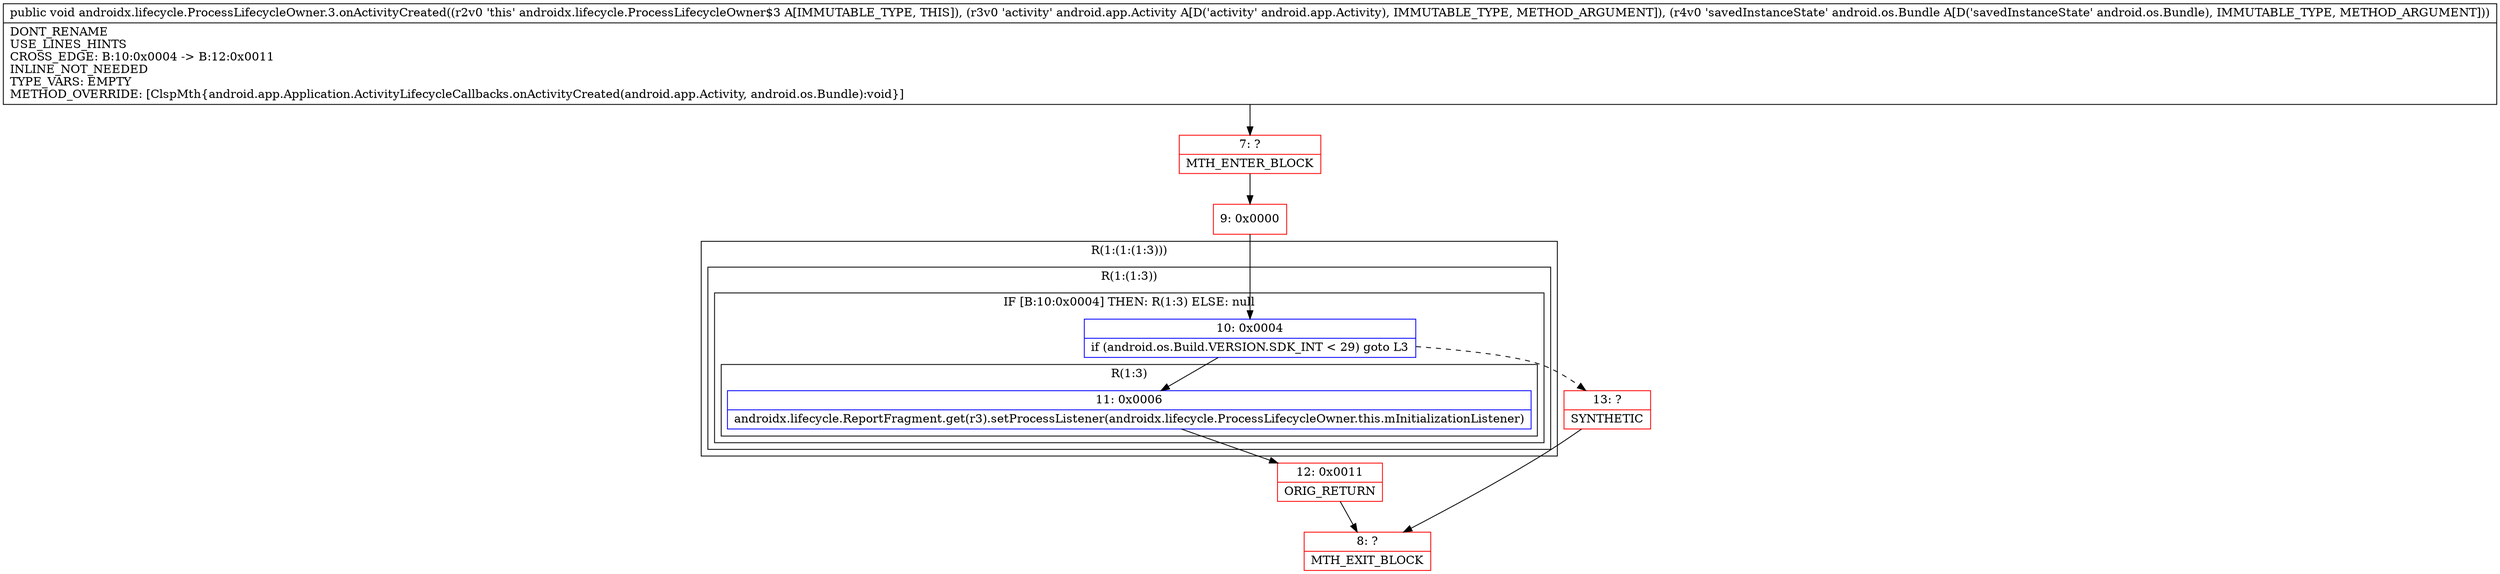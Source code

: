 digraph "CFG forandroidx.lifecycle.ProcessLifecycleOwner.3.onActivityCreated(Landroid\/app\/Activity;Landroid\/os\/Bundle;)V" {
subgraph cluster_Region_606672737 {
label = "R(1:(1:(1:3)))";
node [shape=record,color=blue];
subgraph cluster_Region_2140334167 {
label = "R(1:(1:3))";
node [shape=record,color=blue];
subgraph cluster_IfRegion_636960047 {
label = "IF [B:10:0x0004] THEN: R(1:3) ELSE: null";
node [shape=record,color=blue];
Node_10 [shape=record,label="{10\:\ 0x0004|if (android.os.Build.VERSION.SDK_INT \< 29) goto L3\l}"];
subgraph cluster_Region_2063007886 {
label = "R(1:3)";
node [shape=record,color=blue];
Node_11 [shape=record,label="{11\:\ 0x0006|androidx.lifecycle.ReportFragment.get(r3).setProcessListener(androidx.lifecycle.ProcessLifecycleOwner.this.mInitializationListener)\l}"];
}
}
}
}
Node_7 [shape=record,color=red,label="{7\:\ ?|MTH_ENTER_BLOCK\l}"];
Node_9 [shape=record,color=red,label="{9\:\ 0x0000}"];
Node_12 [shape=record,color=red,label="{12\:\ 0x0011|ORIG_RETURN\l}"];
Node_8 [shape=record,color=red,label="{8\:\ ?|MTH_EXIT_BLOCK\l}"];
Node_13 [shape=record,color=red,label="{13\:\ ?|SYNTHETIC\l}"];
MethodNode[shape=record,label="{public void androidx.lifecycle.ProcessLifecycleOwner.3.onActivityCreated((r2v0 'this' androidx.lifecycle.ProcessLifecycleOwner$3 A[IMMUTABLE_TYPE, THIS]), (r3v0 'activity' android.app.Activity A[D('activity' android.app.Activity), IMMUTABLE_TYPE, METHOD_ARGUMENT]), (r4v0 'savedInstanceState' android.os.Bundle A[D('savedInstanceState' android.os.Bundle), IMMUTABLE_TYPE, METHOD_ARGUMENT]))  | DONT_RENAME\lUSE_LINES_HINTS\lCROSS_EDGE: B:10:0x0004 \-\> B:12:0x0011\lINLINE_NOT_NEEDED\lTYPE_VARS: EMPTY\lMETHOD_OVERRIDE: [ClspMth\{android.app.Application.ActivityLifecycleCallbacks.onActivityCreated(android.app.Activity, android.os.Bundle):void\}]\l}"];
MethodNode -> Node_7;Node_10 -> Node_11;
Node_10 -> Node_13[style=dashed];
Node_11 -> Node_12;
Node_7 -> Node_9;
Node_9 -> Node_10;
Node_12 -> Node_8;
Node_13 -> Node_8;
}

